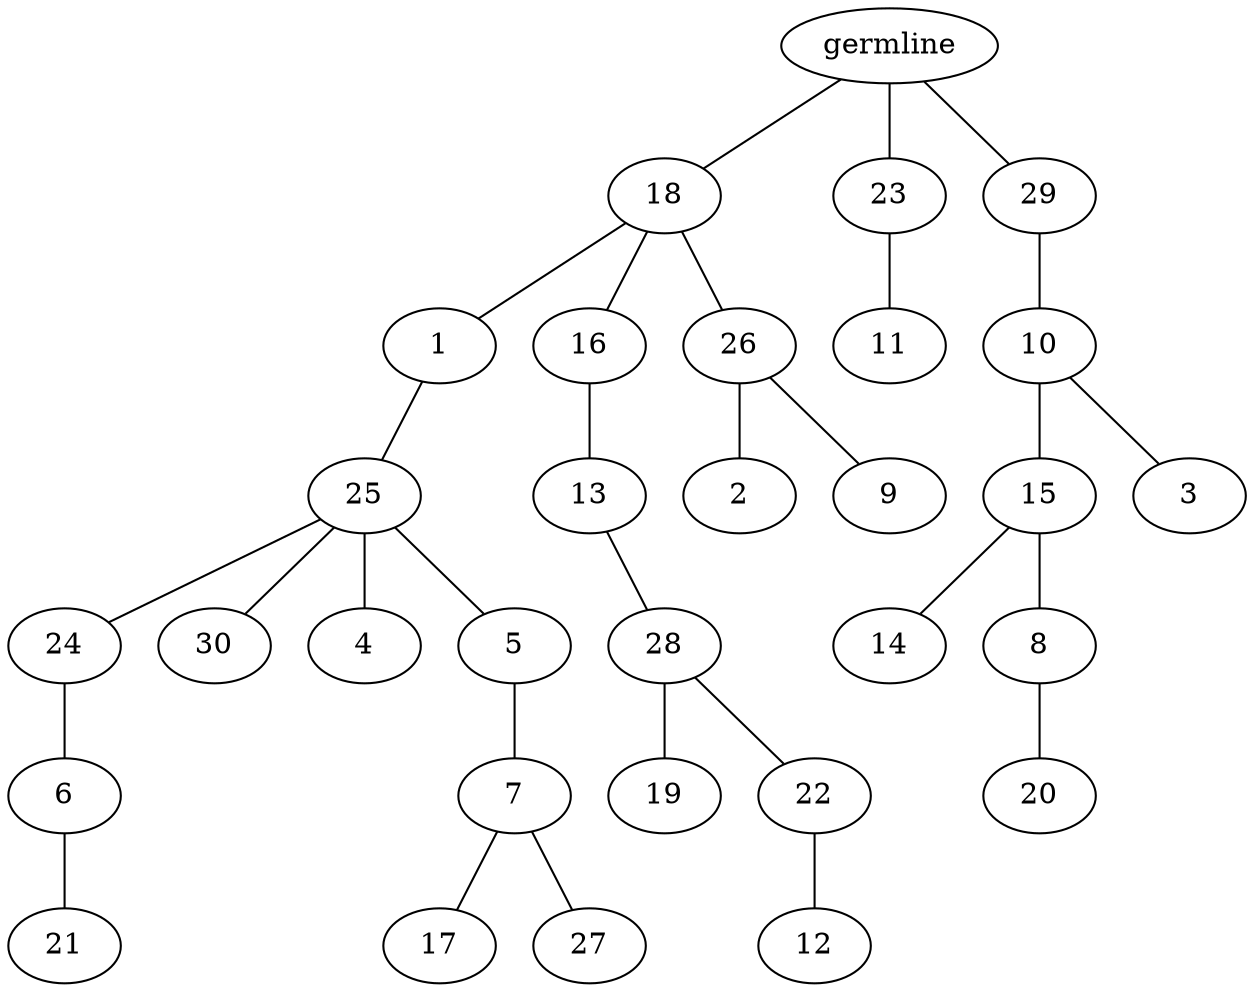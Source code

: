 graph tree {
    "140236269375104" [label="germline"];
    "140236270416752" [label="18"];
    "140236270418096" [label="1"];
    "140236270419392" [label="25"];
    "140236270418912" [label="24"];
    "140236270417088" [label="6"];
    "140236270419584" [label="21"];
    "140236270416560" [label="30"];
    "140236270417664" [label="4"];
    "140236270415936" [label="5"];
    "140236270416992" [label="7"];
    "140236269731744" [label="17"];
    "140236271335984" [label="27"];
    "140236270416512" [label="16"];
    "140236270417856" [label="13"];
    "140236271334112" [label="28"];
    "140236271336656" [label="19"];
    "140236271335072" [label="22"];
    "140236271336272" [label="12"];
    "140236270418768" [label="26"];
    "140236271333680" [label="2"];
    "140236271337232" [label="9"];
    "140236270417712" [label="23"];
    "140236270417376" [label="11"];
    "140236270419536" [label="29"];
    "140236270747808" [label="10"];
    "140236270748288" [label="15"];
    "140236270751648" [label="14"];
    "140236270751168" [label="8"];
    "140236270751504" [label="20"];
    "140236270750784" [label="3"];
    "140236269375104" -- "140236270416752";
    "140236269375104" -- "140236270417712";
    "140236269375104" -- "140236270419536";
    "140236270416752" -- "140236270418096";
    "140236270416752" -- "140236270416512";
    "140236270416752" -- "140236270418768";
    "140236270418096" -- "140236270419392";
    "140236270419392" -- "140236270418912";
    "140236270419392" -- "140236270416560";
    "140236270419392" -- "140236270417664";
    "140236270419392" -- "140236270415936";
    "140236270418912" -- "140236270417088";
    "140236270417088" -- "140236270419584";
    "140236270415936" -- "140236270416992";
    "140236270416992" -- "140236269731744";
    "140236270416992" -- "140236271335984";
    "140236270416512" -- "140236270417856";
    "140236270417856" -- "140236271334112";
    "140236271334112" -- "140236271336656";
    "140236271334112" -- "140236271335072";
    "140236271335072" -- "140236271336272";
    "140236270418768" -- "140236271333680";
    "140236270418768" -- "140236271337232";
    "140236270417712" -- "140236270417376";
    "140236270419536" -- "140236270747808";
    "140236270747808" -- "140236270748288";
    "140236270747808" -- "140236270750784";
    "140236270748288" -- "140236270751648";
    "140236270748288" -- "140236270751168";
    "140236270751168" -- "140236270751504";
}
